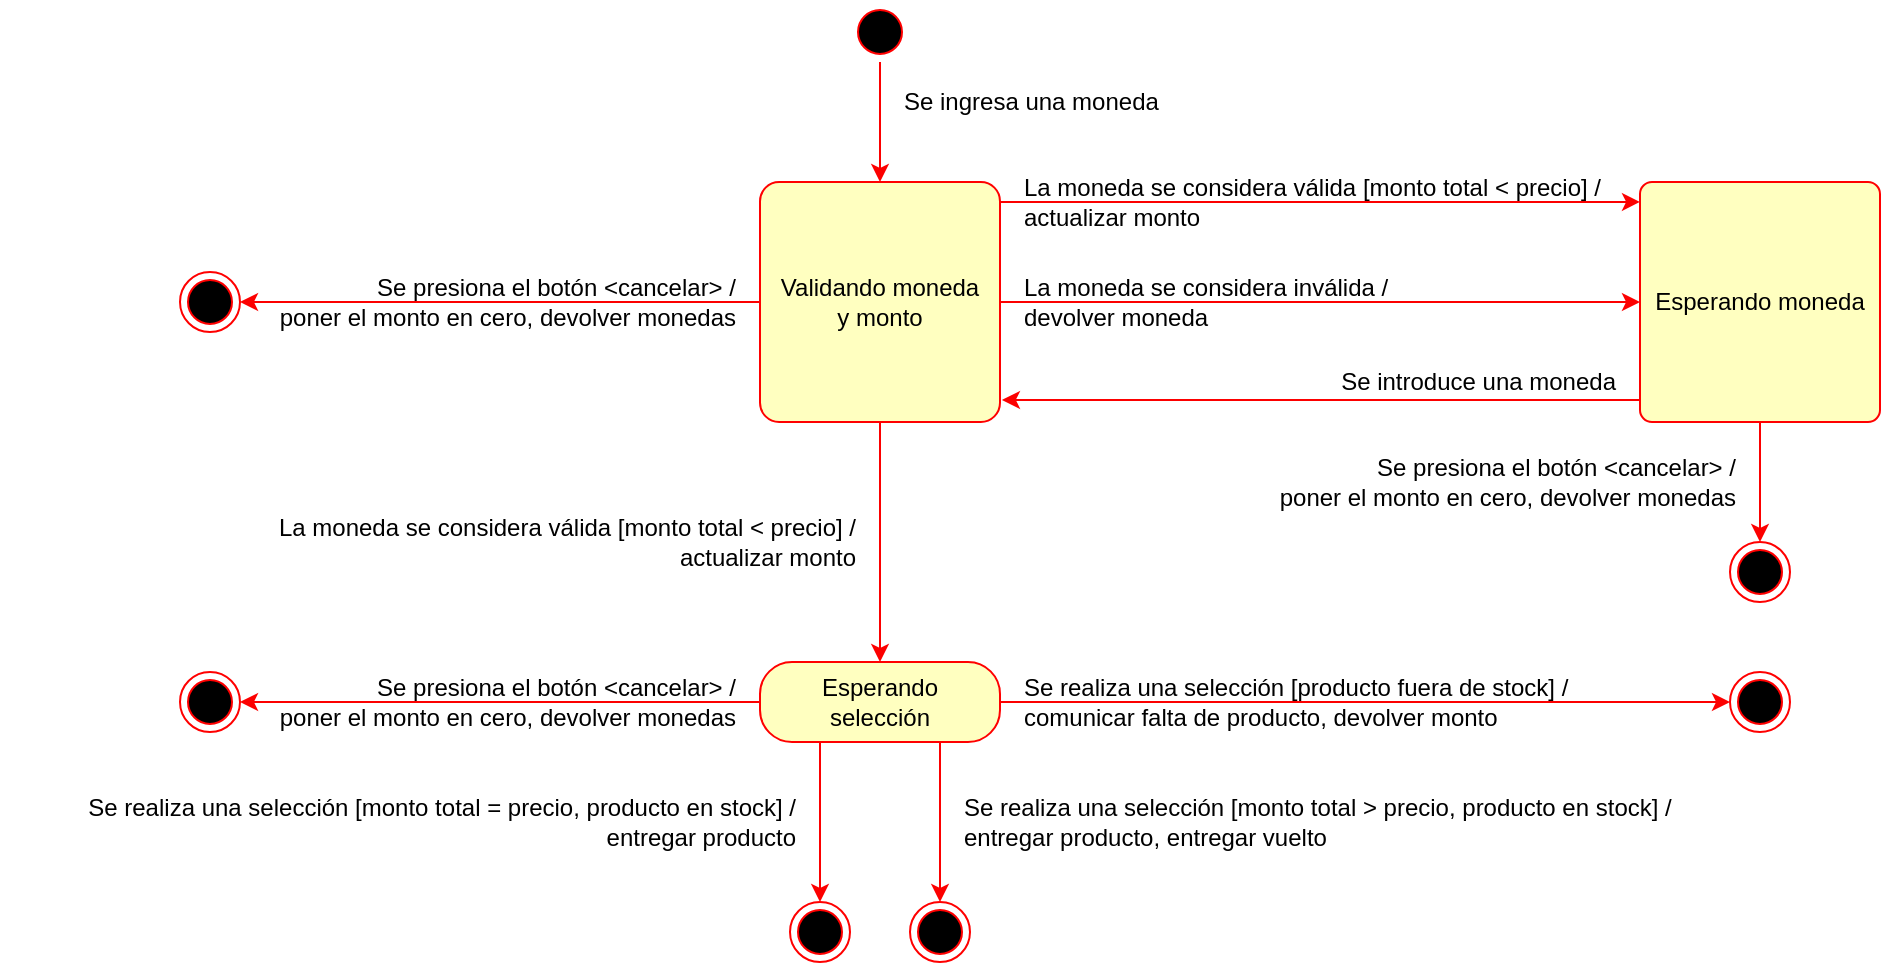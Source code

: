 <mxfile version="13.8.0" type="github">
  <diagram id="89HvMehqgZgHjnY4MZOB" name="Page-1">
    <mxGraphModel dx="2272" dy="763" grid="1" gridSize="10" guides="1" tooltips="1" connect="1" arrows="1" fold="1" page="1" pageScale="1" pageWidth="850" pageHeight="1100" math="0" shadow="0">
      <root>
        <mxCell id="0" />
        <mxCell id="1" parent="0" />
        <mxCell id="vkqIZw8P7iuXi2GLpDRR-27" style="edgeStyle=orthogonalEdgeStyle;rounded=0;orthogonalLoop=1;jettySize=auto;html=1;entryX=0.5;entryY=0;entryDx=0;entryDy=0;strokeColor=#FC0000;" edge="1" parent="1" source="vkqIZw8P7iuXi2GLpDRR-1" target="vkqIZw8P7iuXi2GLpDRR-3">
          <mxGeometry relative="1" as="geometry" />
        </mxCell>
        <mxCell id="vkqIZw8P7iuXi2GLpDRR-1" value="" style="ellipse;html=1;shape=startState;fillColor=#000000;strokeColor=#ff0000;" vertex="1" parent="1">
          <mxGeometry x="285" y="70" width="30" height="30" as="geometry" />
        </mxCell>
        <mxCell id="vkqIZw8P7iuXi2GLpDRR-23" style="edgeStyle=orthogonalEdgeStyle;rounded=0;orthogonalLoop=1;jettySize=auto;html=1;entryX=1;entryY=0.5;entryDx=0;entryDy=0;strokeColor=#FC0000;" edge="1" parent="1" source="vkqIZw8P7iuXi2GLpDRR-3" target="vkqIZw8P7iuXi2GLpDRR-17">
          <mxGeometry relative="1" as="geometry" />
        </mxCell>
        <mxCell id="vkqIZw8P7iuXi2GLpDRR-24" style="edgeStyle=orthogonalEdgeStyle;rounded=0;orthogonalLoop=1;jettySize=auto;html=1;strokeColor=#FC0000;" edge="1" parent="1" source="vkqIZw8P7iuXi2GLpDRR-3" target="vkqIZw8P7iuXi2GLpDRR-9">
          <mxGeometry relative="1" as="geometry" />
        </mxCell>
        <mxCell id="vkqIZw8P7iuXi2GLpDRR-25" style="edgeStyle=orthogonalEdgeStyle;rounded=0;orthogonalLoop=1;jettySize=auto;html=1;entryX=0;entryY=0.083;entryDx=0;entryDy=0;entryPerimeter=0;strokeColor=#FC0000;exitX=1;exitY=0.083;exitDx=0;exitDy=0;exitPerimeter=0;" edge="1" parent="1" source="vkqIZw8P7iuXi2GLpDRR-3" target="vkqIZw8P7iuXi2GLpDRR-9">
          <mxGeometry relative="1" as="geometry" />
        </mxCell>
        <mxCell id="vkqIZw8P7iuXi2GLpDRR-28" style="edgeStyle=orthogonalEdgeStyle;rounded=0;orthogonalLoop=1;jettySize=auto;html=1;entryX=0.5;entryY=0;entryDx=0;entryDy=0;strokeColor=#FC0000;" edge="1" parent="1" source="vkqIZw8P7iuXi2GLpDRR-3" target="vkqIZw8P7iuXi2GLpDRR-7">
          <mxGeometry relative="1" as="geometry" />
        </mxCell>
        <mxCell id="vkqIZw8P7iuXi2GLpDRR-3" value="&lt;div&gt;Validando moneda&lt;/div&gt;&lt;div&gt;y monto&lt;br&gt;&lt;/div&gt;" style="rounded=1;whiteSpace=wrap;html=1;arcSize=8;fontColor=#000000;fillColor=#ffffc0;strokeColor=#ff0000;" vertex="1" parent="1">
          <mxGeometry x="240" y="160" width="120" height="120" as="geometry" />
        </mxCell>
        <mxCell id="vkqIZw8P7iuXi2GLpDRR-21" style="edgeStyle=orthogonalEdgeStyle;rounded=0;orthogonalLoop=1;jettySize=auto;html=1;strokeColor=#FC0000;entryX=1;entryY=0.5;entryDx=0;entryDy=0;" edge="1" parent="1" source="vkqIZw8P7iuXi2GLpDRR-7" target="vkqIZw8P7iuXi2GLpDRR-15">
          <mxGeometry relative="1" as="geometry">
            <mxPoint x="100" y="460" as="targetPoint" />
          </mxGeometry>
        </mxCell>
        <mxCell id="vkqIZw8P7iuXi2GLpDRR-29" style="edgeStyle=orthogonalEdgeStyle;rounded=0;orthogonalLoop=1;jettySize=auto;html=1;entryX=0.5;entryY=0;entryDx=0;entryDy=0;strokeColor=#FC0000;exitX=0.25;exitY=1;exitDx=0;exitDy=0;" edge="1" parent="1" source="vkqIZw8P7iuXi2GLpDRR-7" target="vkqIZw8P7iuXi2GLpDRR-13">
          <mxGeometry relative="1" as="geometry" />
        </mxCell>
        <mxCell id="vkqIZw8P7iuXi2GLpDRR-30" style="edgeStyle=orthogonalEdgeStyle;rounded=0;orthogonalLoop=1;jettySize=auto;html=1;strokeColor=#FC0000;exitX=0.75;exitY=1;exitDx=0;exitDy=0;" edge="1" parent="1" source="vkqIZw8P7iuXi2GLpDRR-7" target="vkqIZw8P7iuXi2GLpDRR-14">
          <mxGeometry relative="1" as="geometry" />
        </mxCell>
        <mxCell id="vkqIZw8P7iuXi2GLpDRR-32" style="edgeStyle=orthogonalEdgeStyle;rounded=0;orthogonalLoop=1;jettySize=auto;html=1;strokeColor=#FC0000;entryX=0;entryY=0.5;entryDx=0;entryDy=0;" edge="1" parent="1" source="vkqIZw8P7iuXi2GLpDRR-7" target="vkqIZw8P7iuXi2GLpDRR-16">
          <mxGeometry relative="1" as="geometry" />
        </mxCell>
        <mxCell id="vkqIZw8P7iuXi2GLpDRR-7" value="&lt;div&gt;Esperando&lt;/div&gt;&lt;div&gt;selección&lt;br&gt;&lt;/div&gt;" style="rounded=1;whiteSpace=wrap;html=1;arcSize=40;fontColor=#000000;fillColor=#ffffc0;strokeColor=#ff0000;" vertex="1" parent="1">
          <mxGeometry x="240" y="400" width="120" height="40" as="geometry" />
        </mxCell>
        <mxCell id="vkqIZw8P7iuXi2GLpDRR-26" style="edgeStyle=orthogonalEdgeStyle;rounded=0;orthogonalLoop=1;jettySize=auto;html=1;entryX=1.008;entryY=0.908;entryDx=0;entryDy=0;entryPerimeter=0;strokeColor=#FC0000;exitX=0;exitY=0.908;exitDx=0;exitDy=0;exitPerimeter=0;" edge="1" parent="1" source="vkqIZw8P7iuXi2GLpDRR-9" target="vkqIZw8P7iuXi2GLpDRR-3">
          <mxGeometry relative="1" as="geometry" />
        </mxCell>
        <mxCell id="vkqIZw8P7iuXi2GLpDRR-31" style="edgeStyle=orthogonalEdgeStyle;rounded=0;orthogonalLoop=1;jettySize=auto;html=1;strokeColor=#FC0000;" edge="1" parent="1" source="vkqIZw8P7iuXi2GLpDRR-9" target="vkqIZw8P7iuXi2GLpDRR-18">
          <mxGeometry relative="1" as="geometry" />
        </mxCell>
        <mxCell id="vkqIZw8P7iuXi2GLpDRR-9" value="Esperando moneda" style="rounded=1;whiteSpace=wrap;html=1;arcSize=5;fontColor=#000000;fillColor=#ffffc0;strokeColor=#ff0000;" vertex="1" parent="1">
          <mxGeometry x="680" y="160" width="120" height="120" as="geometry" />
        </mxCell>
        <mxCell id="vkqIZw8P7iuXi2GLpDRR-13" value="" style="ellipse;html=1;shape=endState;fillColor=#000000;strokeColor=#ff0000;" vertex="1" parent="1">
          <mxGeometry x="255" y="520" width="30" height="30" as="geometry" />
        </mxCell>
        <mxCell id="vkqIZw8P7iuXi2GLpDRR-14" value="" style="ellipse;html=1;shape=endState;fillColor=#000000;strokeColor=#ff0000;" vertex="1" parent="1">
          <mxGeometry x="315" y="520" width="30" height="30" as="geometry" />
        </mxCell>
        <mxCell id="vkqIZw8P7iuXi2GLpDRR-15" value="" style="ellipse;html=1;shape=endState;fillColor=#000000;strokeColor=#ff0000;" vertex="1" parent="1">
          <mxGeometry x="-50" y="405" width="30" height="30" as="geometry" />
        </mxCell>
        <mxCell id="vkqIZw8P7iuXi2GLpDRR-16" value="" style="ellipse;html=1;shape=endState;fillColor=#000000;strokeColor=#ff0000;" vertex="1" parent="1">
          <mxGeometry x="725" y="405" width="30" height="30" as="geometry" />
        </mxCell>
        <mxCell id="vkqIZw8P7iuXi2GLpDRR-17" value="" style="ellipse;html=1;shape=endState;fillColor=#000000;strokeColor=#ff0000;" vertex="1" parent="1">
          <mxGeometry x="-50" y="205" width="30" height="30" as="geometry" />
        </mxCell>
        <mxCell id="vkqIZw8P7iuXi2GLpDRR-18" value="" style="ellipse;html=1;shape=endState;fillColor=#000000;strokeColor=#ff0000;" vertex="1" parent="1">
          <mxGeometry x="725" y="340" width="30" height="30" as="geometry" />
        </mxCell>
        <mxCell id="vkqIZw8P7iuXi2GLpDRR-33" value="Se ingresa una moneda" style="text;html=1;strokeColor=none;fillColor=none;align=left;verticalAlign=middle;whiteSpace=wrap;rounded=0;" vertex="1" parent="1">
          <mxGeometry x="310" y="110" width="340" height="20" as="geometry" />
        </mxCell>
        <mxCell id="vkqIZw8P7iuXi2GLpDRR-34" value="&lt;div&gt;La moneda se considera válida [monto total &amp;lt; precio] /&lt;/div&gt;&lt;div&gt;actualizar monto&lt;br&gt;&lt;/div&gt;" style="text;html=1;strokeColor=none;fillColor=none;align=left;verticalAlign=middle;whiteSpace=wrap;rounded=0;" vertex="1" parent="1">
          <mxGeometry x="370" y="150" width="330" height="40" as="geometry" />
        </mxCell>
        <mxCell id="vkqIZw8P7iuXi2GLpDRR-35" value="&lt;div&gt;La moneda se considera inválida /&lt;/div&gt;&lt;div&gt;devolver moneda&lt;br&gt;&lt;/div&gt;" style="text;html=1;strokeColor=none;fillColor=none;align=left;verticalAlign=middle;whiteSpace=wrap;rounded=0;" vertex="1" parent="1">
          <mxGeometry x="370" y="200" width="330" height="40" as="geometry" />
        </mxCell>
        <mxCell id="vkqIZw8P7iuXi2GLpDRR-37" value="Se introduce una moneda" style="text;html=1;strokeColor=none;fillColor=none;align=right;verticalAlign=middle;whiteSpace=wrap;rounded=0;" vertex="1" parent="1">
          <mxGeometry x="380" y="250" width="290" height="20" as="geometry" />
        </mxCell>
        <mxCell id="vkqIZw8P7iuXi2GLpDRR-38" value="&lt;div&gt;Se presiona el botón &amp;lt;cancelar&amp;gt; /&lt;/div&gt;&lt;div&gt;poner el monto en cero, devolver monedas&lt;br&gt;&lt;/div&gt;" style="text;html=1;strokeColor=none;fillColor=none;align=right;verticalAlign=middle;whiteSpace=wrap;rounded=0;" vertex="1" parent="1">
          <mxGeometry x="-10" y="200" width="240" height="40" as="geometry" />
        </mxCell>
        <mxCell id="vkqIZw8P7iuXi2GLpDRR-39" value="&lt;div&gt;Se presiona el botón &amp;lt;cancelar&amp;gt; /&lt;/div&gt;&lt;div&gt;poner el monto en cero, devolver monedas&lt;br&gt;&lt;/div&gt;" style="text;html=1;strokeColor=none;fillColor=none;align=right;verticalAlign=middle;whiteSpace=wrap;rounded=0;" vertex="1" parent="1">
          <mxGeometry x="490" y="290" width="240" height="40" as="geometry" />
        </mxCell>
        <mxCell id="vkqIZw8P7iuXi2GLpDRR-40" value="&lt;div&gt;Se presiona el botón &amp;lt;cancelar&amp;gt; /&lt;/div&gt;&lt;div&gt;poner el monto en cero, devolver monedas&lt;br&gt;&lt;/div&gt;" style="text;html=1;strokeColor=none;fillColor=none;align=right;verticalAlign=middle;whiteSpace=wrap;rounded=0;" vertex="1" parent="1">
          <mxGeometry x="-10" y="400" width="240" height="40" as="geometry" />
        </mxCell>
        <mxCell id="vkqIZw8P7iuXi2GLpDRR-41" value="&lt;div align=&quot;right&quot;&gt;La moneda se considera válida [monto total &amp;lt; precio] /&lt;/div&gt;&lt;div align=&quot;right&quot;&gt;actualizar monto&lt;br&gt;&lt;/div&gt;" style="text;html=1;strokeColor=none;fillColor=none;align=right;verticalAlign=middle;whiteSpace=wrap;rounded=0;" vertex="1" parent="1">
          <mxGeometry x="-40" y="320" width="330" height="40" as="geometry" />
        </mxCell>
        <mxCell id="vkqIZw8P7iuXi2GLpDRR-43" value="&lt;div align=&quot;right&quot;&gt;Se realiza una selección [monto total = precio, producto en stock] /&lt;/div&gt;&lt;div align=&quot;right&quot;&gt;entregar producto&lt;br&gt;&lt;/div&gt;" style="text;html=1;strokeColor=none;fillColor=none;align=right;verticalAlign=middle;whiteSpace=wrap;rounded=0;" vertex="1" parent="1">
          <mxGeometry x="-140" y="460" width="400" height="40" as="geometry" />
        </mxCell>
        <mxCell id="vkqIZw8P7iuXi2GLpDRR-45" value="&lt;div align=&quot;left&quot;&gt;Se realiza una selección [monto total &amp;gt; precio, producto en stock] /&lt;/div&gt;&lt;div align=&quot;left&quot;&gt;entregar producto, entregar vuelto&lt;br&gt;&lt;/div&gt;" style="text;html=1;strokeColor=none;fillColor=none;align=left;verticalAlign=middle;whiteSpace=wrap;rounded=0;" vertex="1" parent="1">
          <mxGeometry x="340" y="460" width="400" height="40" as="geometry" />
        </mxCell>
        <mxCell id="vkqIZw8P7iuXi2GLpDRR-46" value="&lt;div align=&quot;left&quot;&gt;Se realiza una selección [producto fuera de stock] /&lt;/div&gt;&lt;div align=&quot;left&quot;&gt;comunicar falta de producto, devolver monto&lt;br&gt;&lt;/div&gt;" style="text;html=1;strokeColor=none;fillColor=none;align=left;verticalAlign=middle;whiteSpace=wrap;rounded=0;" vertex="1" parent="1">
          <mxGeometry x="370" y="400" width="290" height="40" as="geometry" />
        </mxCell>
      </root>
    </mxGraphModel>
  </diagram>
</mxfile>
